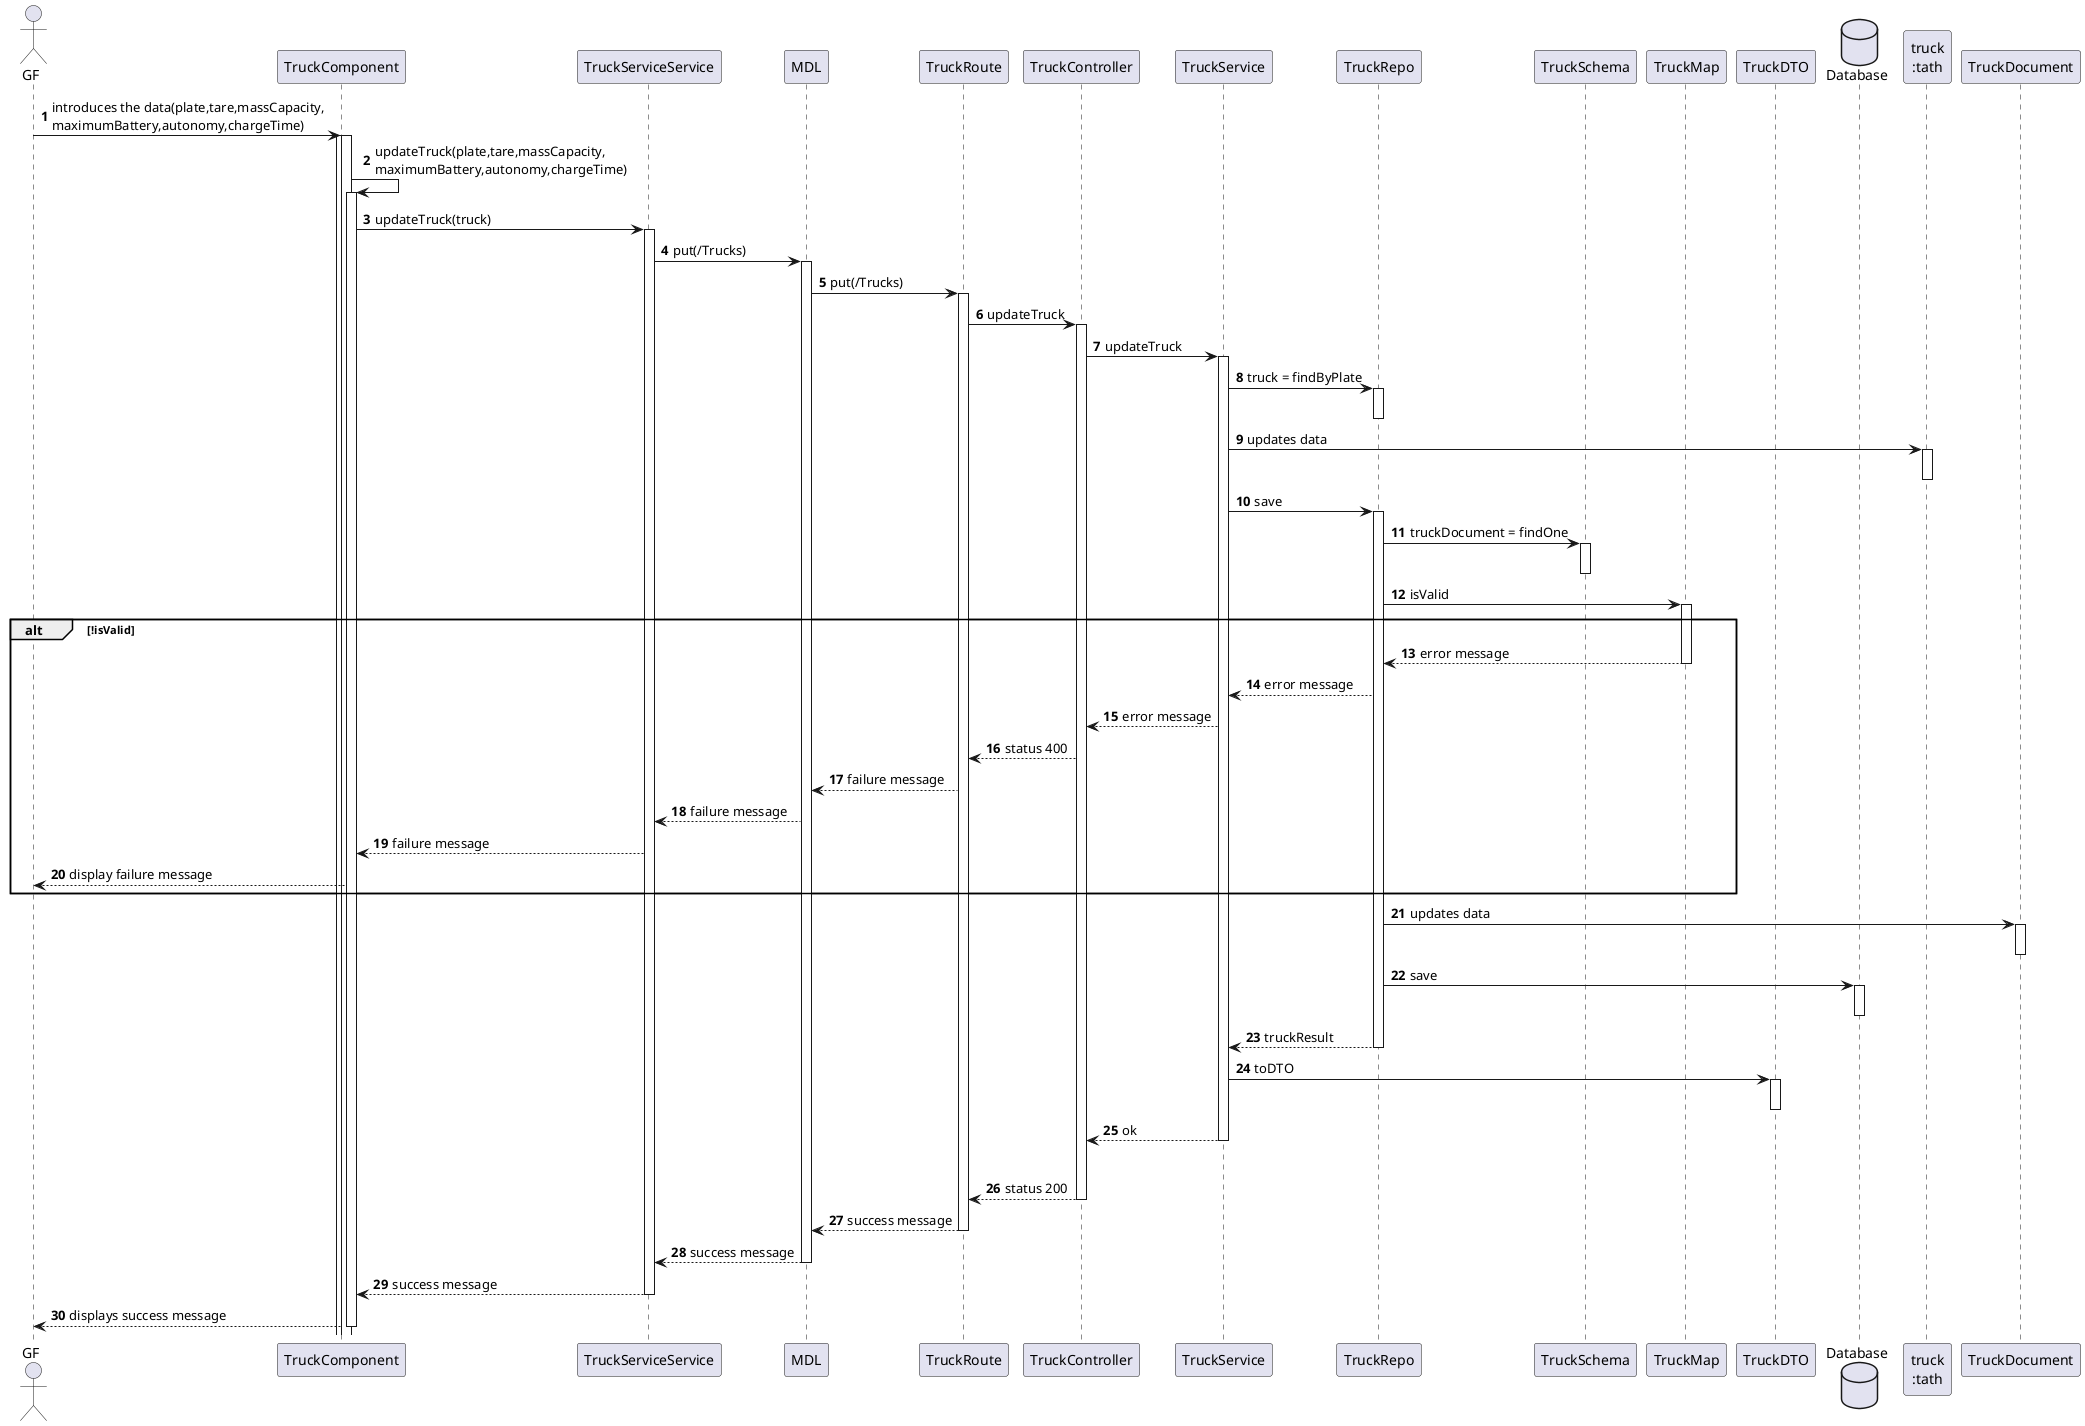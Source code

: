 @startuml

autonumber
actor "GF" as GF
participant "TruckComponent" as COMP
participant "TruckServiceService" as SS
participant "MDL" as MDL
participant "TruckRoute" as ROUTE
participant "TruckController" as CTR
participant "TruckService" as SERVICE
participant "TruckRepo" as REPO
participant "TruckSchema" as SCHEMA
participant "TruckMap" as MAP
participant "TruckDTO" as DTO
database "Database" as DB
participant "truck\n:tath" as path
participant "TruckDocument" as DOC

GF-> COMP : introduces the data(plate,tare,massCapacity,\nmaximumBattery,autonomy,chargeTime)
activate COMP
activate COMP
COMP -> COMP : updateTruck(plate,tare,massCapacity,\nmaximumBattery,autonomy,chargeTime)
activate COMP
COMP -> SS : updateTruck(truck)
activate SS
SS -> MDL : put(/Trucks)
activate MDL
MDL -> ROUTE: put(/Trucks)

activate ROUTE
ROUTE -> CTR : updateTruck
activate CTR
CTR -> SERVICE : updateTruck
activate SERVICE
SERVICE -> REPO : truck = findByPlate
activate REPO
deactivate REPO
SERVICE -> path : updates data
activate path
deactivate path
SERVICE -> REPO : save
activate REPO
REPO -> SCHEMA : truckDocument = findOne
activate SCHEMA
deactivate SCHEMA
REPO -> MAP : isValid
activate MAP
alt !isValid
MAP --> REPO: error message
deactivate MAP
SERVICE <--REPO : error message
CTR <-- SERVICE : error message
ROUTE <-- CTR : status 400
MDL <-- ROUTE : failure message
SS <-- MDL : failure message
SS --> COMP : failure message
GF<-- COMP : display failure message
end
deactivate MAP
REPO -> DOC : updates data
activate DOC
deactivate DOC
REPO -> DB : save
activate DB
deactivate DB 
REPO --> SERVICE : truckResult
deactivate REPO
SERVICE -> DTO : toDTO
activate DTO
deactivate DTO
SERVICE --> CTR : ok
deactivate SERVICE
alt success
CTR --> ROUTE : status 200
deactivate CTR
ROUTE --> MDL : success message
deactivate ROUTE
MDL --> SS : success message
deactivate MDL
SS --> COMP : success message
deactivate SS
deactivate MDL
GF<-- COMP : displays success message
deactivate COMP

@enduml